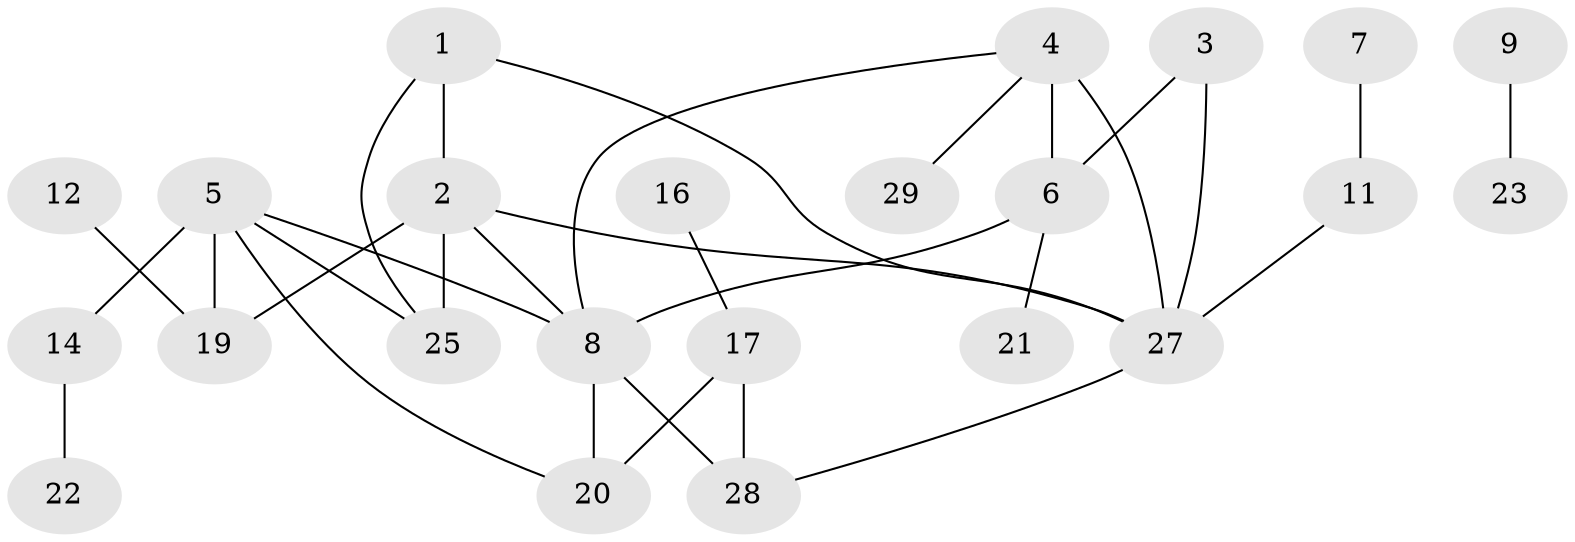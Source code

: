 // original degree distribution, {2: 0.2545454545454545, 4: 0.10909090909090909, 1: 0.21818181818181817, 3: 0.2545454545454545, 5: 0.03636363636363636, 0: 0.10909090909090909, 6: 0.01818181818181818}
// Generated by graph-tools (version 1.1) at 2025/33/03/09/25 02:33:52]
// undirected, 23 vertices, 31 edges
graph export_dot {
graph [start="1"]
  node [color=gray90,style=filled];
  1;
  2;
  3;
  4;
  5;
  6;
  7;
  8;
  9;
  11;
  12;
  14;
  16;
  17;
  19;
  20;
  21;
  22;
  23;
  25;
  27;
  28;
  29;
  1 -- 2 [weight=1.0];
  1 -- 25 [weight=1.0];
  1 -- 27 [weight=1.0];
  2 -- 8 [weight=1.0];
  2 -- 19 [weight=2.0];
  2 -- 25 [weight=2.0];
  2 -- 27 [weight=1.0];
  3 -- 6 [weight=1.0];
  3 -- 27 [weight=1.0];
  4 -- 6 [weight=2.0];
  4 -- 8 [weight=1.0];
  4 -- 27 [weight=1.0];
  4 -- 29 [weight=1.0];
  5 -- 8 [weight=1.0];
  5 -- 14 [weight=1.0];
  5 -- 19 [weight=2.0];
  5 -- 20 [weight=1.0];
  5 -- 25 [weight=1.0];
  6 -- 8 [weight=1.0];
  6 -- 21 [weight=1.0];
  7 -- 11 [weight=1.0];
  8 -- 20 [weight=1.0];
  8 -- 28 [weight=1.0];
  9 -- 23 [weight=1.0];
  11 -- 27 [weight=1.0];
  12 -- 19 [weight=1.0];
  14 -- 22 [weight=1.0];
  16 -- 17 [weight=1.0];
  17 -- 20 [weight=1.0];
  17 -- 28 [weight=1.0];
  27 -- 28 [weight=1.0];
}
